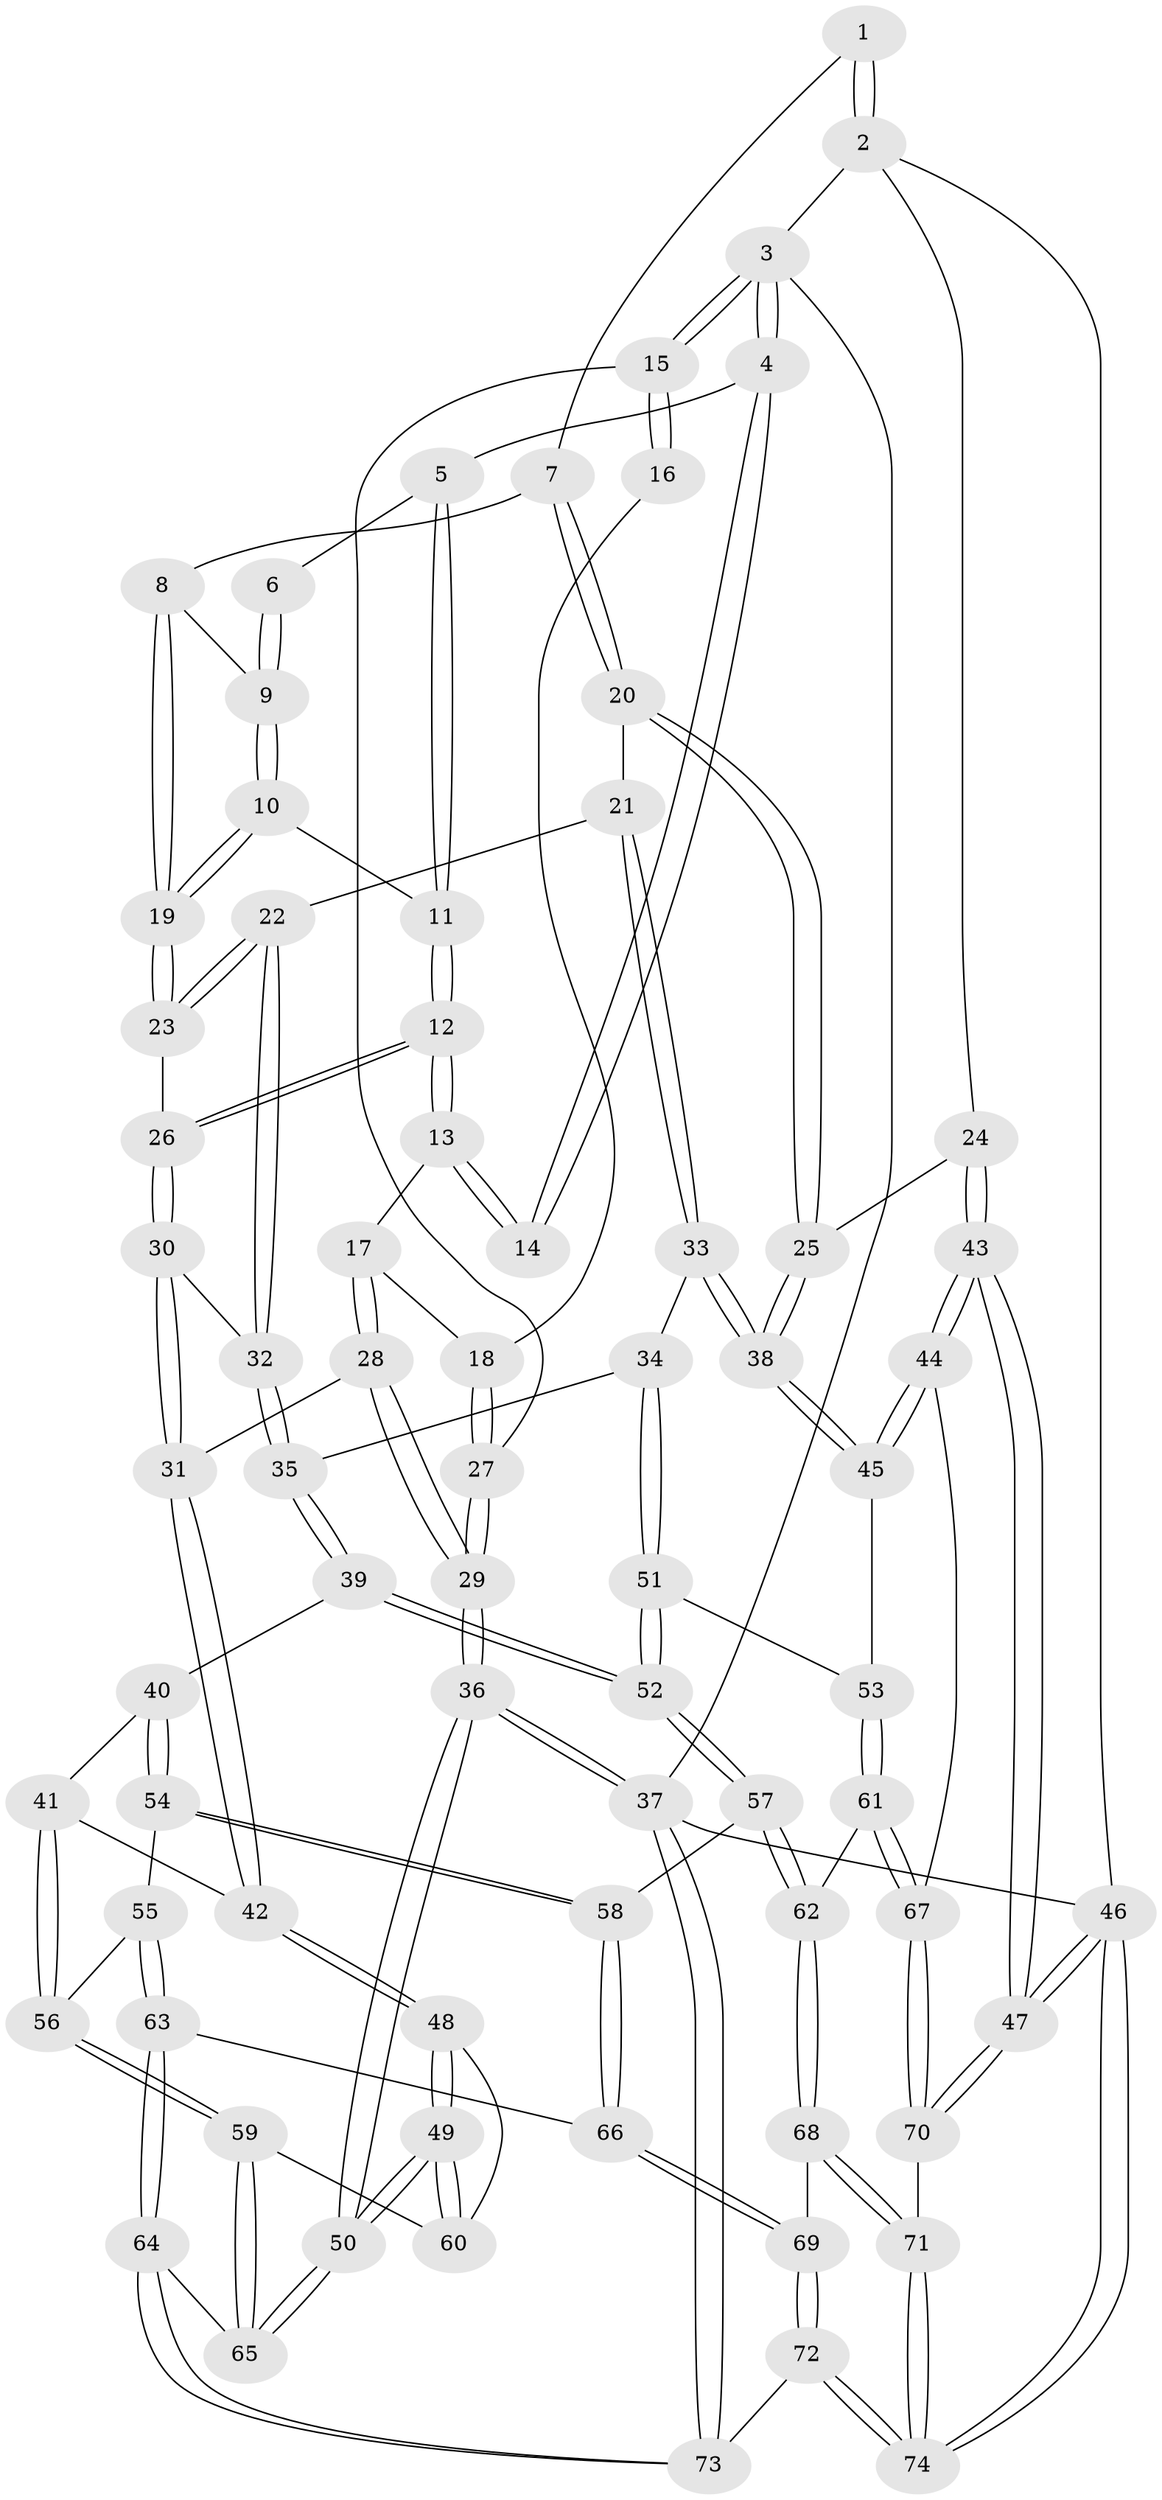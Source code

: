 // Generated by graph-tools (version 1.1) at 2025/38/03/09/25 02:38:34]
// undirected, 74 vertices, 182 edges
graph export_dot {
graph [start="1"]
  node [color=gray90,style=filled];
  1 [pos="+0.6867472153731693+0"];
  2 [pos="+1+0"];
  3 [pos="+0+0"];
  4 [pos="+0.23016000765000094+0"];
  5 [pos="+0.2995694775982091+0"];
  6 [pos="+0.5113255596233461+0"];
  7 [pos="+0.6433353266434099+0.11771771735503445"];
  8 [pos="+0.6333459314270234+0.11988611435360695"];
  9 [pos="+0.5023827551893111+0.07036632566275758"];
  10 [pos="+0.441302169939988+0.1433498866375167"];
  11 [pos="+0.3704293504768338+0.13517075441327173"];
  12 [pos="+0.26185653118317637+0.21190491030812095"];
  13 [pos="+0.17160188066043033+0.15317030293939488"];
  14 [pos="+0.18175444943292807+0"];
  15 [pos="+0+0"];
  16 [pos="+0.0465968361324912+0.04507742727932812"];
  17 [pos="+0.10978987993255898+0.1717160054891522"];
  18 [pos="+0.09740644839504017+0.16658353308950577"];
  19 [pos="+0.5128541056627908+0.2474712709642885"];
  20 [pos="+0.888621917583386+0.2918657388660509"];
  21 [pos="+0.7586622085299174+0.3492471209895111"];
  22 [pos="+0.5703720755284967+0.36956389352329844"];
  23 [pos="+0.5142648302400309+0.257202898064635"];
  24 [pos="+1+0.22519285871341865"];
  25 [pos="+0.9890446389592625+0.2822578690896205"];
  26 [pos="+0.27745208810676747+0.29700329521344176"];
  27 [pos="+0+0.035726765554734245"];
  28 [pos="+0+0.44478897476742446"];
  29 [pos="+0+0.4722052950223422"];
  30 [pos="+0.26802702247961313+0.4116201367290873"];
  31 [pos="+0.19170138449323848+0.4875331529597483"];
  32 [pos="+0.5125825389611203+0.43574817753627515"];
  33 [pos="+0.7125466047812028+0.5184153610573334"];
  34 [pos="+0.622199378068388+0.619281491905542"];
  35 [pos="+0.5203415535357475+0.5238968504030718"];
  36 [pos="+0+1"];
  37 [pos="+0+1"];
  38 [pos="+0.8273363944696832+0.6857062100409508"];
  39 [pos="+0.4152585853169602+0.6437191405868006"];
  40 [pos="+0.40454023319886+0.6466406639719897"];
  41 [pos="+0.3138266980090471+0.6325013686425909"];
  42 [pos="+0.23498537457577412+0.6149269596409919"];
  43 [pos="+1+0.8961370684142914"];
  44 [pos="+0.8281074646065099+0.7024318361583599"];
  45 [pos="+0.824969854769496+0.6977605103394509"];
  46 [pos="+1+1"];
  47 [pos="+1+1"];
  48 [pos="+0.233076292585687+0.6202972217761019"];
  49 [pos="+0+0.9398615005028157"];
  50 [pos="+0+1"];
  51 [pos="+0.6468778829441515+0.6858812208721872"];
  52 [pos="+0.5683848080986301+0.7678272070238146"];
  53 [pos="+0.6553582102997314+0.687247153480933"];
  54 [pos="+0.4033012579105816+0.743796436295588"];
  55 [pos="+0.3796427483184178+0.790277146975561"];
  56 [pos="+0.3659059972573791+0.7897036906563023"];
  57 [pos="+0.557224638238909+0.80920869124296"];
  58 [pos="+0.5370343587286427+0.8171661563653448"];
  59 [pos="+0.312446687567321+0.796725354427633"];
  60 [pos="+0.29980851345850773+0.7816801018054564"];
  61 [pos="+0.7053964697415139+0.83399550695502"];
  62 [pos="+0.5748409223605783+0.8330676856802617"];
  63 [pos="+0.4341811010518217+0.8639190851929932"];
  64 [pos="+0.3919978237545934+0.9110225798903901"];
  65 [pos="+0.3023892918702679+0.8645847156773633"];
  66 [pos="+0.4817444188609377+0.8507909941783054"];
  67 [pos="+0.7731038454641546+0.8622579863016311"];
  68 [pos="+0.5851091740908381+0.8562431472697261"];
  69 [pos="+0.5037330442634415+0.9771653605353545"];
  70 [pos="+0.7736214236601822+0.8915761809503602"];
  71 [pos="+0.6426195845398651+0.9516657333868552"];
  72 [pos="+0.48416080128245664+1"];
  73 [pos="+0.3671014743510122+1"];
  74 [pos="+0.5893545658919823+1"];
  1 -- 2;
  1 -- 2;
  1 -- 7;
  2 -- 3;
  2 -- 24;
  2 -- 46;
  3 -- 4;
  3 -- 4;
  3 -- 15;
  3 -- 15;
  3 -- 37;
  4 -- 5;
  4 -- 14;
  4 -- 14;
  5 -- 6;
  5 -- 11;
  5 -- 11;
  6 -- 9;
  6 -- 9;
  7 -- 8;
  7 -- 20;
  7 -- 20;
  8 -- 9;
  8 -- 19;
  8 -- 19;
  9 -- 10;
  9 -- 10;
  10 -- 11;
  10 -- 19;
  10 -- 19;
  11 -- 12;
  11 -- 12;
  12 -- 13;
  12 -- 13;
  12 -- 26;
  12 -- 26;
  13 -- 14;
  13 -- 14;
  13 -- 17;
  15 -- 16;
  15 -- 16;
  15 -- 27;
  16 -- 18;
  17 -- 18;
  17 -- 28;
  17 -- 28;
  18 -- 27;
  18 -- 27;
  19 -- 23;
  19 -- 23;
  20 -- 21;
  20 -- 25;
  20 -- 25;
  21 -- 22;
  21 -- 33;
  21 -- 33;
  22 -- 23;
  22 -- 23;
  22 -- 32;
  22 -- 32;
  23 -- 26;
  24 -- 25;
  24 -- 43;
  24 -- 43;
  25 -- 38;
  25 -- 38;
  26 -- 30;
  26 -- 30;
  27 -- 29;
  27 -- 29;
  28 -- 29;
  28 -- 29;
  28 -- 31;
  29 -- 36;
  29 -- 36;
  30 -- 31;
  30 -- 31;
  30 -- 32;
  31 -- 42;
  31 -- 42;
  32 -- 35;
  32 -- 35;
  33 -- 34;
  33 -- 38;
  33 -- 38;
  34 -- 35;
  34 -- 51;
  34 -- 51;
  35 -- 39;
  35 -- 39;
  36 -- 37;
  36 -- 37;
  36 -- 50;
  36 -- 50;
  37 -- 73;
  37 -- 73;
  37 -- 46;
  38 -- 45;
  38 -- 45;
  39 -- 40;
  39 -- 52;
  39 -- 52;
  40 -- 41;
  40 -- 54;
  40 -- 54;
  41 -- 42;
  41 -- 56;
  41 -- 56;
  42 -- 48;
  42 -- 48;
  43 -- 44;
  43 -- 44;
  43 -- 47;
  43 -- 47;
  44 -- 45;
  44 -- 45;
  44 -- 67;
  45 -- 53;
  46 -- 47;
  46 -- 47;
  46 -- 74;
  46 -- 74;
  47 -- 70;
  47 -- 70;
  48 -- 49;
  48 -- 49;
  48 -- 60;
  49 -- 50;
  49 -- 50;
  49 -- 60;
  49 -- 60;
  50 -- 65;
  50 -- 65;
  51 -- 52;
  51 -- 52;
  51 -- 53;
  52 -- 57;
  52 -- 57;
  53 -- 61;
  53 -- 61;
  54 -- 55;
  54 -- 58;
  54 -- 58;
  55 -- 56;
  55 -- 63;
  55 -- 63;
  56 -- 59;
  56 -- 59;
  57 -- 58;
  57 -- 62;
  57 -- 62;
  58 -- 66;
  58 -- 66;
  59 -- 60;
  59 -- 65;
  59 -- 65;
  61 -- 62;
  61 -- 67;
  61 -- 67;
  62 -- 68;
  62 -- 68;
  63 -- 64;
  63 -- 64;
  63 -- 66;
  64 -- 65;
  64 -- 73;
  64 -- 73;
  66 -- 69;
  66 -- 69;
  67 -- 70;
  67 -- 70;
  68 -- 69;
  68 -- 71;
  68 -- 71;
  69 -- 72;
  69 -- 72;
  70 -- 71;
  71 -- 74;
  71 -- 74;
  72 -- 73;
  72 -- 74;
  72 -- 74;
}
